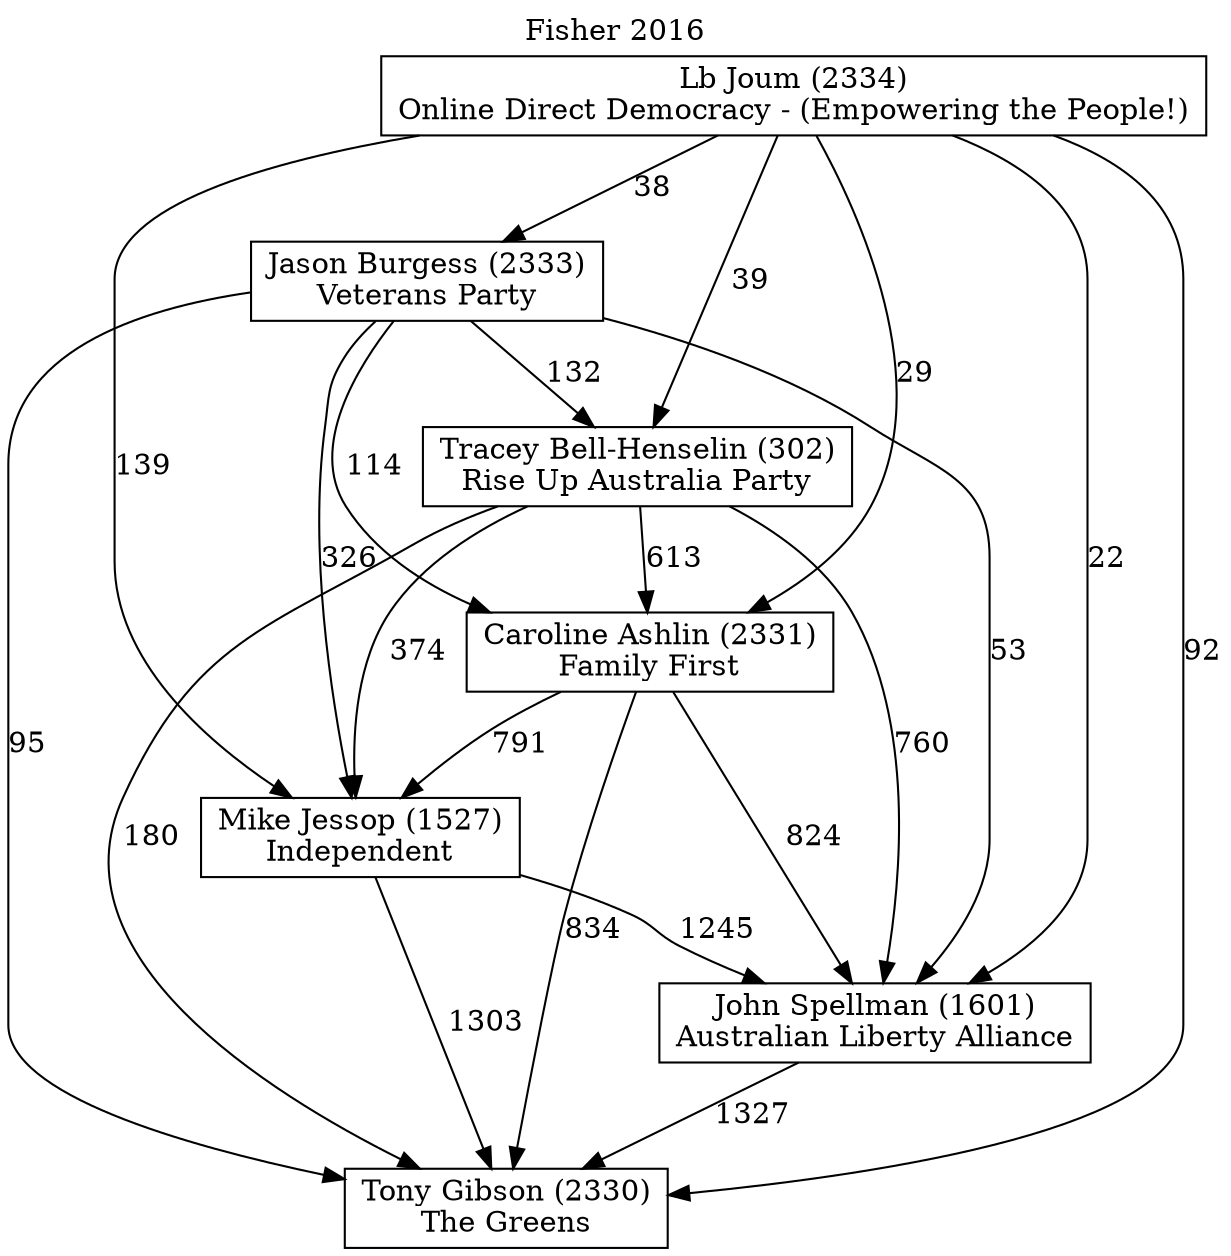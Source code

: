 // House preference flow
digraph "Tony Gibson (2330)_Fisher_2016" {
	graph [label="Fisher 2016" labelloc=t mclimit=10]
	node [shape=box]
	"Tracey Bell-Henselin (302)" [label="Tracey Bell-Henselin (302)
Rise Up Australia Party"]
	"John Spellman (1601)" [label="John Spellman (1601)
Australian Liberty Alliance"]
	"Mike Jessop (1527)" [label="Mike Jessop (1527)
Independent"]
	"Jason Burgess (2333)" [label="Jason Burgess (2333)
Veterans Party"]
	"Lb Joum (2334)" [label="Lb Joum (2334)
Online Direct Democracy - (Empowering the People!)"]
	"Tony Gibson (2330)" [label="Tony Gibson (2330)
The Greens"]
	"Caroline Ashlin (2331)" [label="Caroline Ashlin (2331)
Family First"]
	"Lb Joum (2334)" -> "Jason Burgess (2333)" [label=38]
	"Jason Burgess (2333)" -> "John Spellman (1601)" [label=53]
	"Tracey Bell-Henselin (302)" -> "Tony Gibson (2330)" [label=180]
	"Tracey Bell-Henselin (302)" -> "Mike Jessop (1527)" [label=374]
	"Tracey Bell-Henselin (302)" -> "John Spellman (1601)" [label=760]
	"Caroline Ashlin (2331)" -> "Mike Jessop (1527)" [label=791]
	"Lb Joum (2334)" -> "Tony Gibson (2330)" [label=92]
	"Jason Burgess (2333)" -> "Caroline Ashlin (2331)" [label=114]
	"Lb Joum (2334)" -> "John Spellman (1601)" [label=22]
	"Mike Jessop (1527)" -> "John Spellman (1601)" [label=1245]
	"Jason Burgess (2333)" -> "Tony Gibson (2330)" [label=95]
	"Jason Burgess (2333)" -> "Tracey Bell-Henselin (302)" [label=132]
	"Mike Jessop (1527)" -> "Tony Gibson (2330)" [label=1303]
	"Tracey Bell-Henselin (302)" -> "Caroline Ashlin (2331)" [label=613]
	"Caroline Ashlin (2331)" -> "Tony Gibson (2330)" [label=834]
	"John Spellman (1601)" -> "Tony Gibson (2330)" [label=1327]
	"Caroline Ashlin (2331)" -> "John Spellman (1601)" [label=824]
	"Lb Joum (2334)" -> "Tracey Bell-Henselin (302)" [label=39]
	"Lb Joum (2334)" -> "Mike Jessop (1527)" [label=139]
	"Lb Joum (2334)" -> "Caroline Ashlin (2331)" [label=29]
	"Jason Burgess (2333)" -> "Mike Jessop (1527)" [label=326]
}

